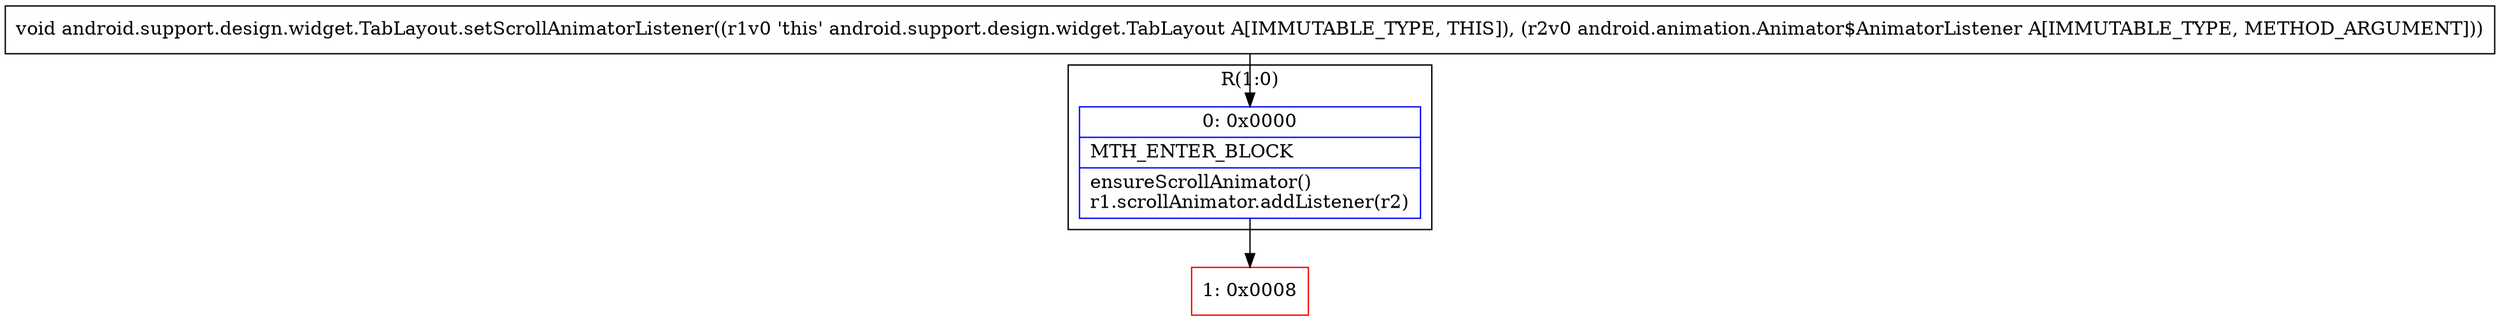 digraph "CFG forandroid.support.design.widget.TabLayout.setScrollAnimatorListener(Landroid\/animation\/Animator$AnimatorListener;)V" {
subgraph cluster_Region_1274834134 {
label = "R(1:0)";
node [shape=record,color=blue];
Node_0 [shape=record,label="{0\:\ 0x0000|MTH_ENTER_BLOCK\l|ensureScrollAnimator()\lr1.scrollAnimator.addListener(r2)\l}"];
}
Node_1 [shape=record,color=red,label="{1\:\ 0x0008}"];
MethodNode[shape=record,label="{void android.support.design.widget.TabLayout.setScrollAnimatorListener((r1v0 'this' android.support.design.widget.TabLayout A[IMMUTABLE_TYPE, THIS]), (r2v0 android.animation.Animator$AnimatorListener A[IMMUTABLE_TYPE, METHOD_ARGUMENT])) }"];
MethodNode -> Node_0;
Node_0 -> Node_1;
}

